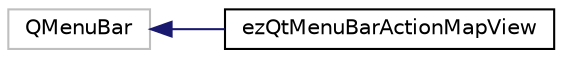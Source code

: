 digraph "Graphical Class Hierarchy"
{
 // LATEX_PDF_SIZE
  edge [fontname="Helvetica",fontsize="10",labelfontname="Helvetica",labelfontsize="10"];
  node [fontname="Helvetica",fontsize="10",shape=record];
  rankdir="LR";
  Node4039 [label="QMenuBar",height=0.2,width=0.4,color="grey75", fillcolor="white", style="filled",tooltip=" "];
  Node4039 -> Node0 [dir="back",color="midnightblue",fontsize="10",style="solid",fontname="Helvetica"];
  Node0 [label="ezQtMenuBarActionMapView",height=0.2,width=0.4,color="black", fillcolor="white", style="filled",URL="$d2/d36/classez_qt_menu_bar_action_map_view.htm",tooltip=" "];
}
